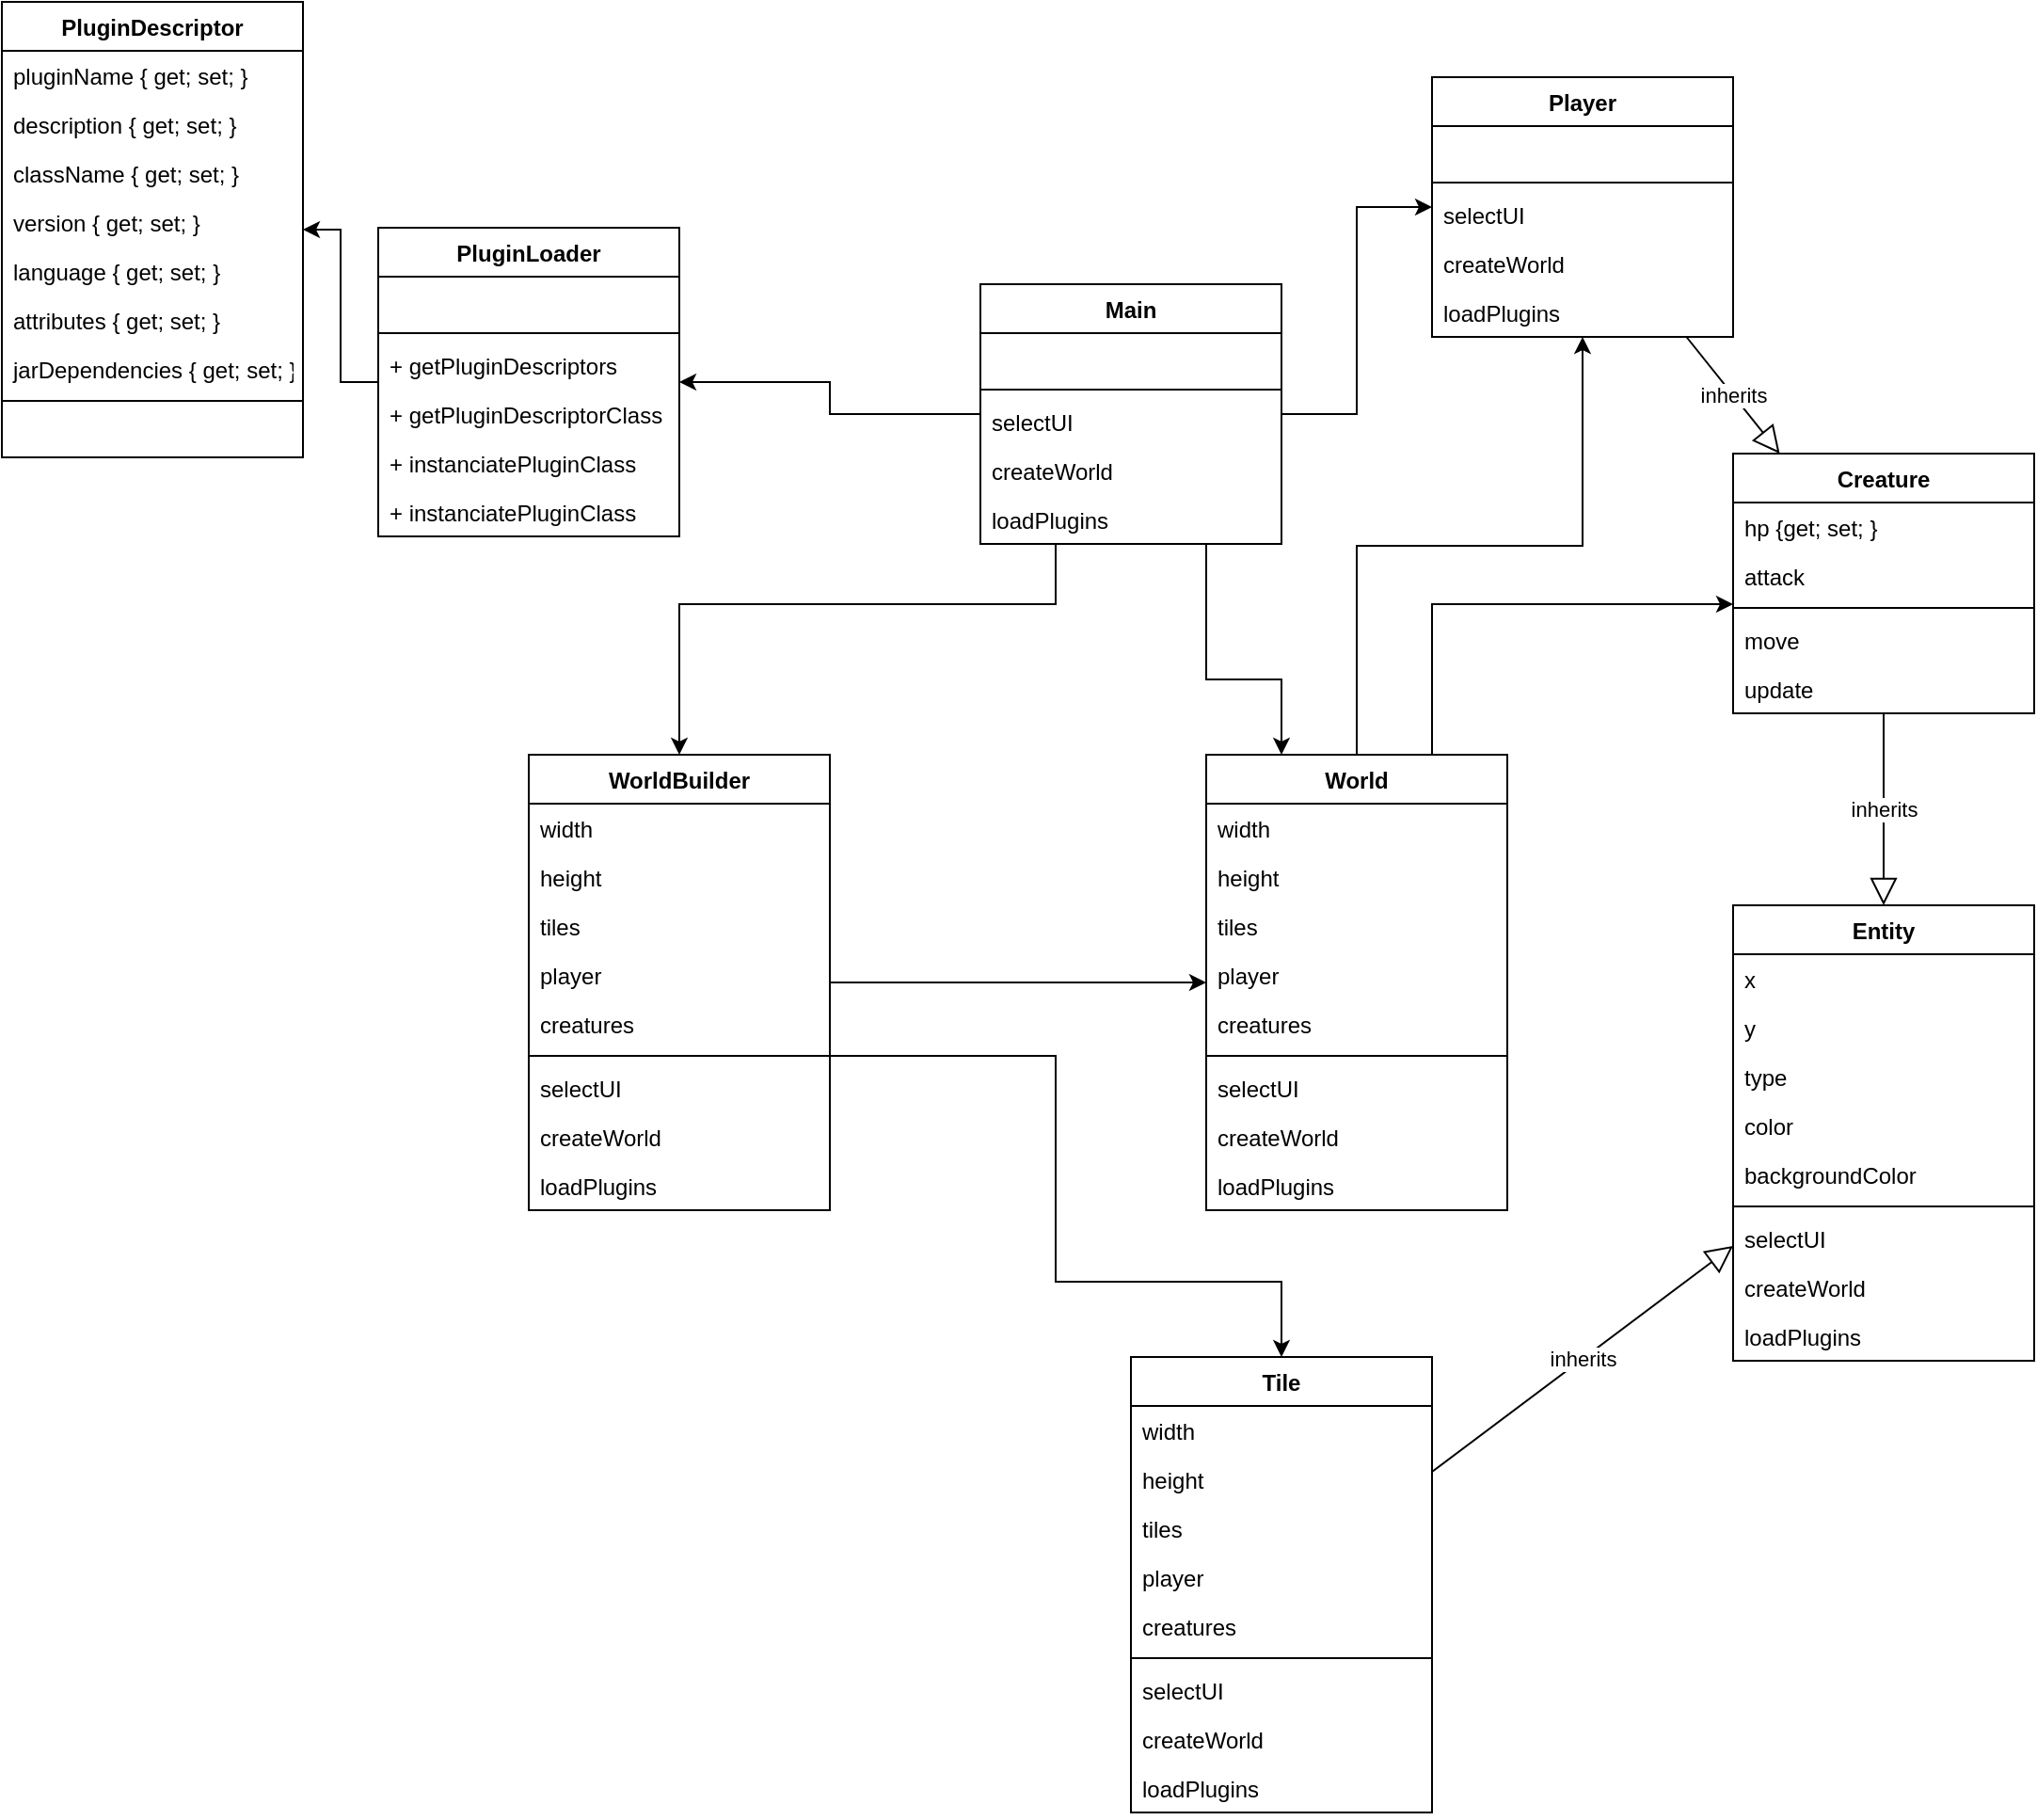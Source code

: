 <mxfile version="16.4.7" type="github">
  <diagram id="lZiLP6C_67f8I4D8mrBg" name="Page-1">
    <mxGraphModel dx="2249" dy="737" grid="1" gridSize="10" guides="1" tooltips="1" connect="1" arrows="1" fold="1" page="1" pageScale="1" pageWidth="827" pageHeight="1169" math="0" shadow="0">
      <root>
        <mxCell id="0" />
        <mxCell id="1" parent="0" />
        <mxCell id="Q3dJM-tpdFy6hXJKalcR-24" style="edgeStyle=orthogonalEdgeStyle;rounded=0;orthogonalLoop=1;jettySize=auto;html=1;" edge="1" parent="1" source="iiDKv3-RJ3m2XZ2lpXmX-1" target="Q3dJM-tpdFy6hXJKalcR-18">
          <mxGeometry relative="1" as="geometry" />
        </mxCell>
        <mxCell id="Q3dJM-tpdFy6hXJKalcR-54" style="edgeStyle=orthogonalEdgeStyle;rounded=0;orthogonalLoop=1;jettySize=auto;html=1;endArrow=classic;endFill=1;endSize=6;" edge="1" parent="1" source="iiDKv3-RJ3m2XZ2lpXmX-1" target="Q3dJM-tpdFy6hXJKalcR-44">
          <mxGeometry relative="1" as="geometry">
            <Array as="points">
              <mxPoint x="520" y="440" />
              <mxPoint x="560" y="440" />
            </Array>
          </mxGeometry>
        </mxCell>
        <mxCell id="Q3dJM-tpdFy6hXJKalcR-69" style="edgeStyle=orthogonalEdgeStyle;rounded=0;orthogonalLoop=1;jettySize=auto;html=1;endArrow=classic;endFill=1;endSize=6;" edge="1" parent="1" source="iiDKv3-RJ3m2XZ2lpXmX-1" target="Q3dJM-tpdFy6hXJKalcR-57">
          <mxGeometry relative="1" as="geometry">
            <Array as="points">
              <mxPoint x="440" y="400" />
              <mxPoint x="240" y="400" />
            </Array>
          </mxGeometry>
        </mxCell>
        <mxCell id="iiDKv3-RJ3m2XZ2lpXmX-1" value="Main" style="swimlane;fontStyle=1;align=center;verticalAlign=top;childLayout=stackLayout;horizontal=1;startSize=26;horizontalStack=0;resizeParent=1;resizeParentMax=0;resizeLast=0;collapsible=1;marginBottom=0;" parent="1" vertex="1">
          <mxGeometry x="400" y="230" width="160" height="138" as="geometry" />
        </mxCell>
        <mxCell id="iiDKv3-RJ3m2XZ2lpXmX-2" value=" " style="text;strokeColor=none;fillColor=none;align=left;verticalAlign=top;spacingLeft=4;spacingRight=4;overflow=hidden;rotatable=0;points=[[0,0.5],[1,0.5]];portConstraint=eastwest;" parent="iiDKv3-RJ3m2XZ2lpXmX-1" vertex="1">
          <mxGeometry y="26" width="160" height="26" as="geometry" />
        </mxCell>
        <mxCell id="iiDKv3-RJ3m2XZ2lpXmX-3" value="" style="line;strokeWidth=1;fillColor=none;align=left;verticalAlign=middle;spacingTop=-1;spacingLeft=3;spacingRight=3;rotatable=0;labelPosition=right;points=[];portConstraint=eastwest;" parent="iiDKv3-RJ3m2XZ2lpXmX-1" vertex="1">
          <mxGeometry y="52" width="160" height="8" as="geometry" />
        </mxCell>
        <mxCell id="iiDKv3-RJ3m2XZ2lpXmX-4" value="selectUI" style="text;strokeColor=none;fillColor=none;align=left;verticalAlign=top;spacingLeft=4;spacingRight=4;overflow=hidden;rotatable=0;points=[[0,0.5],[1,0.5]];portConstraint=eastwest;" parent="iiDKv3-RJ3m2XZ2lpXmX-1" vertex="1">
          <mxGeometry y="60" width="160" height="26" as="geometry" />
        </mxCell>
        <mxCell id="iiDKv3-RJ3m2XZ2lpXmX-5" value="createWorld" style="text;strokeColor=none;fillColor=none;align=left;verticalAlign=top;spacingLeft=4;spacingRight=4;overflow=hidden;rotatable=0;points=[[0,0.5],[1,0.5]];portConstraint=eastwest;" parent="iiDKv3-RJ3m2XZ2lpXmX-1" vertex="1">
          <mxGeometry y="86" width="160" height="26" as="geometry" />
        </mxCell>
        <mxCell id="iiDKv3-RJ3m2XZ2lpXmX-6" value="loadPlugins" style="text;strokeColor=none;fillColor=none;align=left;verticalAlign=top;spacingLeft=4;spacingRight=4;overflow=hidden;rotatable=0;points=[[0,0.5],[1,0.5]];portConstraint=eastwest;" parent="iiDKv3-RJ3m2XZ2lpXmX-1" vertex="1">
          <mxGeometry y="112" width="160" height="26" as="geometry" />
        </mxCell>
        <mxCell id="Q3dJM-tpdFy6hXJKalcR-17" style="edgeStyle=orthogonalEdgeStyle;rounded=0;orthogonalLoop=1;jettySize=auto;html=1;" edge="1" parent="1" source="iiDKv3-RJ3m2XZ2lpXmX-7" target="Q3dJM-tpdFy6hXJKalcR-4">
          <mxGeometry relative="1" as="geometry" />
        </mxCell>
        <mxCell id="iiDKv3-RJ3m2XZ2lpXmX-7" value="PluginLoader" style="swimlane;fontStyle=1;align=center;verticalAlign=top;childLayout=stackLayout;horizontal=1;startSize=26;horizontalStack=0;resizeParent=1;resizeParentMax=0;resizeLast=0;collapsible=1;marginBottom=0;" parent="1" vertex="1">
          <mxGeometry x="80" y="200" width="160" height="164" as="geometry" />
        </mxCell>
        <mxCell id="iiDKv3-RJ3m2XZ2lpXmX-8" value=" " style="text;strokeColor=none;fillColor=none;align=left;verticalAlign=top;spacingLeft=4;spacingRight=4;overflow=hidden;rotatable=0;points=[[0,0.5],[1,0.5]];portConstraint=eastwest;" parent="iiDKv3-RJ3m2XZ2lpXmX-7" vertex="1">
          <mxGeometry y="26" width="160" height="26" as="geometry" />
        </mxCell>
        <mxCell id="iiDKv3-RJ3m2XZ2lpXmX-9" value="" style="line;strokeWidth=1;fillColor=none;align=left;verticalAlign=middle;spacingTop=-1;spacingLeft=3;spacingRight=3;rotatable=0;labelPosition=right;points=[];portConstraint=eastwest;" parent="iiDKv3-RJ3m2XZ2lpXmX-7" vertex="1">
          <mxGeometry y="52" width="160" height="8" as="geometry" />
        </mxCell>
        <mxCell id="iiDKv3-RJ3m2XZ2lpXmX-10" value="+ getPluginDescriptors" style="text;strokeColor=none;fillColor=none;align=left;verticalAlign=top;spacingLeft=4;spacingRight=4;overflow=hidden;rotatable=0;points=[[0,0.5],[1,0.5]];portConstraint=eastwest;" parent="iiDKv3-RJ3m2XZ2lpXmX-7" vertex="1">
          <mxGeometry y="60" width="160" height="26" as="geometry" />
        </mxCell>
        <mxCell id="Q3dJM-tpdFy6hXJKalcR-1" value="+ getPluginDescriptorClass" style="text;strokeColor=none;fillColor=none;align=left;verticalAlign=top;spacingLeft=4;spacingRight=4;overflow=hidden;rotatable=0;points=[[0,0.5],[1,0.5]];portConstraint=eastwest;" vertex="1" parent="iiDKv3-RJ3m2XZ2lpXmX-7">
          <mxGeometry y="86" width="160" height="26" as="geometry" />
        </mxCell>
        <mxCell id="Q3dJM-tpdFy6hXJKalcR-2" value="+ instanciatePluginClass" style="text;strokeColor=none;fillColor=none;align=left;verticalAlign=top;spacingLeft=4;spacingRight=4;overflow=hidden;rotatable=0;points=[[0,0.5],[1,0.5]];portConstraint=eastwest;" vertex="1" parent="iiDKv3-RJ3m2XZ2lpXmX-7">
          <mxGeometry y="112" width="160" height="26" as="geometry" />
        </mxCell>
        <mxCell id="Q3dJM-tpdFy6hXJKalcR-3" value="+ instanciatePluginClass" style="text;strokeColor=none;fillColor=none;align=left;verticalAlign=top;spacingLeft=4;spacingRight=4;overflow=hidden;rotatable=0;points=[[0,0.5],[1,0.5]];portConstraint=eastwest;" vertex="1" parent="iiDKv3-RJ3m2XZ2lpXmX-7">
          <mxGeometry y="138" width="160" height="26" as="geometry" />
        </mxCell>
        <mxCell id="iiDKv3-RJ3m2XZ2lpXmX-11" style="edgeStyle=orthogonalEdgeStyle;rounded=0;orthogonalLoop=1;jettySize=auto;html=1;" parent="1" source="iiDKv3-RJ3m2XZ2lpXmX-1" target="iiDKv3-RJ3m2XZ2lpXmX-7" edge="1">
          <mxGeometry relative="1" as="geometry" />
        </mxCell>
        <mxCell id="Q3dJM-tpdFy6hXJKalcR-4" value="PluginDescriptor" style="swimlane;fontStyle=1;align=center;verticalAlign=top;childLayout=stackLayout;horizontal=1;startSize=26;horizontalStack=0;resizeParent=1;resizeParentMax=0;resizeLast=0;collapsible=1;marginBottom=0;" vertex="1" parent="1">
          <mxGeometry x="-120" y="80" width="160" height="242" as="geometry" />
        </mxCell>
        <mxCell id="Q3dJM-tpdFy6hXJKalcR-5" value="pluginName { get; set; }" style="text;strokeColor=none;fillColor=none;align=left;verticalAlign=top;spacingLeft=4;spacingRight=4;overflow=hidden;rotatable=0;points=[[0,0.5],[1,0.5]];portConstraint=eastwest;" vertex="1" parent="Q3dJM-tpdFy6hXJKalcR-4">
          <mxGeometry y="26" width="160" height="26" as="geometry" />
        </mxCell>
        <mxCell id="Q3dJM-tpdFy6hXJKalcR-11" value="description { get; set; }" style="text;strokeColor=none;fillColor=none;align=left;verticalAlign=top;spacingLeft=4;spacingRight=4;overflow=hidden;rotatable=0;points=[[0,0.5],[1,0.5]];portConstraint=eastwest;" vertex="1" parent="Q3dJM-tpdFy6hXJKalcR-4">
          <mxGeometry y="52" width="160" height="26" as="geometry" />
        </mxCell>
        <mxCell id="Q3dJM-tpdFy6hXJKalcR-12" value="className { get; set; }" style="text;strokeColor=none;fillColor=none;align=left;verticalAlign=top;spacingLeft=4;spacingRight=4;overflow=hidden;rotatable=0;points=[[0,0.5],[1,0.5]];portConstraint=eastwest;" vertex="1" parent="Q3dJM-tpdFy6hXJKalcR-4">
          <mxGeometry y="78" width="160" height="26" as="geometry" />
        </mxCell>
        <mxCell id="Q3dJM-tpdFy6hXJKalcR-13" value="version { get; set; }" style="text;strokeColor=none;fillColor=none;align=left;verticalAlign=top;spacingLeft=4;spacingRight=4;overflow=hidden;rotatable=0;points=[[0,0.5],[1,0.5]];portConstraint=eastwest;" vertex="1" parent="Q3dJM-tpdFy6hXJKalcR-4">
          <mxGeometry y="104" width="160" height="26" as="geometry" />
        </mxCell>
        <mxCell id="Q3dJM-tpdFy6hXJKalcR-14" value="language { get; set; }" style="text;strokeColor=none;fillColor=none;align=left;verticalAlign=top;spacingLeft=4;spacingRight=4;overflow=hidden;rotatable=0;points=[[0,0.5],[1,0.5]];portConstraint=eastwest;" vertex="1" parent="Q3dJM-tpdFy6hXJKalcR-4">
          <mxGeometry y="130" width="160" height="26" as="geometry" />
        </mxCell>
        <mxCell id="Q3dJM-tpdFy6hXJKalcR-15" value="attributes { get; set; }" style="text;strokeColor=none;fillColor=none;align=left;verticalAlign=top;spacingLeft=4;spacingRight=4;overflow=hidden;rotatable=0;points=[[0,0.5],[1,0.5]];portConstraint=eastwest;" vertex="1" parent="Q3dJM-tpdFy6hXJKalcR-4">
          <mxGeometry y="156" width="160" height="26" as="geometry" />
        </mxCell>
        <mxCell id="Q3dJM-tpdFy6hXJKalcR-16" value="jarDependencies { get; set; }" style="text;strokeColor=none;fillColor=none;align=left;verticalAlign=top;spacingLeft=4;spacingRight=4;overflow=hidden;rotatable=0;points=[[0,0.5],[1,0.5]];portConstraint=eastwest;" vertex="1" parent="Q3dJM-tpdFy6hXJKalcR-4">
          <mxGeometry y="182" width="160" height="26" as="geometry" />
        </mxCell>
        <mxCell id="Q3dJM-tpdFy6hXJKalcR-6" value="" style="line;strokeWidth=1;fillColor=none;align=left;verticalAlign=middle;spacingTop=-1;spacingLeft=3;spacingRight=3;rotatable=0;labelPosition=right;points=[];portConstraint=eastwest;" vertex="1" parent="Q3dJM-tpdFy6hXJKalcR-4">
          <mxGeometry y="208" width="160" height="8" as="geometry" />
        </mxCell>
        <mxCell id="Q3dJM-tpdFy6hXJKalcR-10" value=" " style="text;strokeColor=none;fillColor=none;align=left;verticalAlign=top;spacingLeft=4;spacingRight=4;overflow=hidden;rotatable=0;points=[[0,0.5],[1,0.5]];portConstraint=eastwest;" vertex="1" parent="Q3dJM-tpdFy6hXJKalcR-4">
          <mxGeometry y="216" width="160" height="26" as="geometry" />
        </mxCell>
        <mxCell id="Q3dJM-tpdFy6hXJKalcR-38" value="inherits" style="edgeStyle=none;rounded=0;orthogonalLoop=1;jettySize=auto;html=1;endSize=12;endArrow=block;endFill=0;" edge="1" parent="1" source="Q3dJM-tpdFy6hXJKalcR-18" target="Q3dJM-tpdFy6hXJKalcR-25">
          <mxGeometry relative="1" as="geometry" />
        </mxCell>
        <mxCell id="Q3dJM-tpdFy6hXJKalcR-18" value="Player" style="swimlane;fontStyle=1;align=center;verticalAlign=top;childLayout=stackLayout;horizontal=1;startSize=26;horizontalStack=0;resizeParent=1;resizeParentMax=0;resizeLast=0;collapsible=1;marginBottom=0;" vertex="1" parent="1">
          <mxGeometry x="640" y="120" width="160" height="138" as="geometry" />
        </mxCell>
        <mxCell id="Q3dJM-tpdFy6hXJKalcR-19" value=" " style="text;strokeColor=none;fillColor=none;align=left;verticalAlign=top;spacingLeft=4;spacingRight=4;overflow=hidden;rotatable=0;points=[[0,0.5],[1,0.5]];portConstraint=eastwest;" vertex="1" parent="Q3dJM-tpdFy6hXJKalcR-18">
          <mxGeometry y="26" width="160" height="26" as="geometry" />
        </mxCell>
        <mxCell id="Q3dJM-tpdFy6hXJKalcR-20" value="" style="line;strokeWidth=1;fillColor=none;align=left;verticalAlign=middle;spacingTop=-1;spacingLeft=3;spacingRight=3;rotatable=0;labelPosition=right;points=[];portConstraint=eastwest;" vertex="1" parent="Q3dJM-tpdFy6hXJKalcR-18">
          <mxGeometry y="52" width="160" height="8" as="geometry" />
        </mxCell>
        <mxCell id="Q3dJM-tpdFy6hXJKalcR-21" value="selectUI" style="text;strokeColor=none;fillColor=none;align=left;verticalAlign=top;spacingLeft=4;spacingRight=4;overflow=hidden;rotatable=0;points=[[0,0.5],[1,0.5]];portConstraint=eastwest;" vertex="1" parent="Q3dJM-tpdFy6hXJKalcR-18">
          <mxGeometry y="60" width="160" height="26" as="geometry" />
        </mxCell>
        <mxCell id="Q3dJM-tpdFy6hXJKalcR-22" value="createWorld" style="text;strokeColor=none;fillColor=none;align=left;verticalAlign=top;spacingLeft=4;spacingRight=4;overflow=hidden;rotatable=0;points=[[0,0.5],[1,0.5]];portConstraint=eastwest;" vertex="1" parent="Q3dJM-tpdFy6hXJKalcR-18">
          <mxGeometry y="86" width="160" height="26" as="geometry" />
        </mxCell>
        <mxCell id="Q3dJM-tpdFy6hXJKalcR-23" value="loadPlugins" style="text;strokeColor=none;fillColor=none;align=left;verticalAlign=top;spacingLeft=4;spacingRight=4;overflow=hidden;rotatable=0;points=[[0,0.5],[1,0.5]];portConstraint=eastwest;" vertex="1" parent="Q3dJM-tpdFy6hXJKalcR-18">
          <mxGeometry y="112" width="160" height="26" as="geometry" />
        </mxCell>
        <mxCell id="Q3dJM-tpdFy6hXJKalcR-37" value="inherits" style="rounded=0;orthogonalLoop=1;jettySize=auto;html=1;endSize=12;endArrow=block;endFill=0;" edge="1" parent="1" source="Q3dJM-tpdFy6hXJKalcR-25" target="Q3dJM-tpdFy6hXJKalcR-31">
          <mxGeometry relative="1" as="geometry" />
        </mxCell>
        <mxCell id="Q3dJM-tpdFy6hXJKalcR-25" value="Creature" style="swimlane;fontStyle=1;align=center;verticalAlign=top;childLayout=stackLayout;horizontal=1;startSize=26;horizontalStack=0;resizeParent=1;resizeParentMax=0;resizeLast=0;collapsible=1;marginBottom=0;" vertex="1" parent="1">
          <mxGeometry x="800" y="320" width="160" height="138" as="geometry" />
        </mxCell>
        <mxCell id="Q3dJM-tpdFy6hXJKalcR-26" value="hp {get; set; }" style="text;strokeColor=none;fillColor=none;align=left;verticalAlign=top;spacingLeft=4;spacingRight=4;overflow=hidden;rotatable=0;points=[[0,0.5],[1,0.5]];portConstraint=eastwest;" vertex="1" parent="Q3dJM-tpdFy6hXJKalcR-25">
          <mxGeometry y="26" width="160" height="26" as="geometry" />
        </mxCell>
        <mxCell id="Q3dJM-tpdFy6hXJKalcR-39" value="attack" style="text;strokeColor=none;fillColor=none;align=left;verticalAlign=top;spacingLeft=4;spacingRight=4;overflow=hidden;rotatable=0;points=[[0,0.5],[1,0.5]];portConstraint=eastwest;" vertex="1" parent="Q3dJM-tpdFy6hXJKalcR-25">
          <mxGeometry y="52" width="160" height="26" as="geometry" />
        </mxCell>
        <mxCell id="Q3dJM-tpdFy6hXJKalcR-27" value="" style="line;strokeWidth=1;fillColor=none;align=left;verticalAlign=middle;spacingTop=-1;spacingLeft=3;spacingRight=3;rotatable=0;labelPosition=right;points=[];portConstraint=eastwest;" vertex="1" parent="Q3dJM-tpdFy6hXJKalcR-25">
          <mxGeometry y="78" width="160" height="8" as="geometry" />
        </mxCell>
        <mxCell id="Q3dJM-tpdFy6hXJKalcR-28" value="move" style="text;strokeColor=none;fillColor=none;align=left;verticalAlign=top;spacingLeft=4;spacingRight=4;overflow=hidden;rotatable=0;points=[[0,0.5],[1,0.5]];portConstraint=eastwest;" vertex="1" parent="Q3dJM-tpdFy6hXJKalcR-25">
          <mxGeometry y="86" width="160" height="26" as="geometry" />
        </mxCell>
        <mxCell id="Q3dJM-tpdFy6hXJKalcR-30" value="update" style="text;strokeColor=none;fillColor=none;align=left;verticalAlign=top;spacingLeft=4;spacingRight=4;overflow=hidden;rotatable=0;points=[[0,0.5],[1,0.5]];portConstraint=eastwest;" vertex="1" parent="Q3dJM-tpdFy6hXJKalcR-25">
          <mxGeometry y="112" width="160" height="26" as="geometry" />
        </mxCell>
        <mxCell id="Q3dJM-tpdFy6hXJKalcR-31" value="Entity" style="swimlane;fontStyle=1;align=center;verticalAlign=top;childLayout=stackLayout;horizontal=1;startSize=26;horizontalStack=0;resizeParent=1;resizeParentMax=0;resizeLast=0;collapsible=1;marginBottom=0;" vertex="1" parent="1">
          <mxGeometry x="800" y="560" width="160" height="242" as="geometry" />
        </mxCell>
        <mxCell id="Q3dJM-tpdFy6hXJKalcR-32" value="x" style="text;strokeColor=none;fillColor=none;align=left;verticalAlign=top;spacingLeft=4;spacingRight=4;overflow=hidden;rotatable=0;points=[[0,0.5],[1,0.5]];portConstraint=eastwest;" vertex="1" parent="Q3dJM-tpdFy6hXJKalcR-31">
          <mxGeometry y="26" width="160" height="26" as="geometry" />
        </mxCell>
        <mxCell id="Q3dJM-tpdFy6hXJKalcR-40" value="y" style="text;strokeColor=none;fillColor=none;align=left;verticalAlign=top;spacingLeft=4;spacingRight=4;overflow=hidden;rotatable=0;points=[[0,0.5],[1,0.5]];portConstraint=eastwest;" vertex="1" parent="Q3dJM-tpdFy6hXJKalcR-31">
          <mxGeometry y="52" width="160" height="26" as="geometry" />
        </mxCell>
        <mxCell id="Q3dJM-tpdFy6hXJKalcR-41" value="type" style="text;strokeColor=none;fillColor=none;align=left;verticalAlign=top;spacingLeft=4;spacingRight=4;overflow=hidden;rotatable=0;points=[[0,0.5],[1,0.5]];portConstraint=eastwest;" vertex="1" parent="Q3dJM-tpdFy6hXJKalcR-31">
          <mxGeometry y="78" width="160" height="26" as="geometry" />
        </mxCell>
        <mxCell id="Q3dJM-tpdFy6hXJKalcR-42" value="color" style="text;strokeColor=none;fillColor=none;align=left;verticalAlign=top;spacingLeft=4;spacingRight=4;overflow=hidden;rotatable=0;points=[[0,0.5],[1,0.5]];portConstraint=eastwest;" vertex="1" parent="Q3dJM-tpdFy6hXJKalcR-31">
          <mxGeometry y="104" width="160" height="26" as="geometry" />
        </mxCell>
        <mxCell id="Q3dJM-tpdFy6hXJKalcR-43" value="backgroundColor" style="text;strokeColor=none;fillColor=none;align=left;verticalAlign=top;spacingLeft=4;spacingRight=4;overflow=hidden;rotatable=0;points=[[0,0.5],[1,0.5]];portConstraint=eastwest;" vertex="1" parent="Q3dJM-tpdFy6hXJKalcR-31">
          <mxGeometry y="130" width="160" height="26" as="geometry" />
        </mxCell>
        <mxCell id="Q3dJM-tpdFy6hXJKalcR-33" value="" style="line;strokeWidth=1;fillColor=none;align=left;verticalAlign=middle;spacingTop=-1;spacingLeft=3;spacingRight=3;rotatable=0;labelPosition=right;points=[];portConstraint=eastwest;" vertex="1" parent="Q3dJM-tpdFy6hXJKalcR-31">
          <mxGeometry y="156" width="160" height="8" as="geometry" />
        </mxCell>
        <mxCell id="Q3dJM-tpdFy6hXJKalcR-34" value="selectUI" style="text;strokeColor=none;fillColor=none;align=left;verticalAlign=top;spacingLeft=4;spacingRight=4;overflow=hidden;rotatable=0;points=[[0,0.5],[1,0.5]];portConstraint=eastwest;" vertex="1" parent="Q3dJM-tpdFy6hXJKalcR-31">
          <mxGeometry y="164" width="160" height="26" as="geometry" />
        </mxCell>
        <mxCell id="Q3dJM-tpdFy6hXJKalcR-35" value="createWorld" style="text;strokeColor=none;fillColor=none;align=left;verticalAlign=top;spacingLeft=4;spacingRight=4;overflow=hidden;rotatable=0;points=[[0,0.5],[1,0.5]];portConstraint=eastwest;" vertex="1" parent="Q3dJM-tpdFy6hXJKalcR-31">
          <mxGeometry y="190" width="160" height="26" as="geometry" />
        </mxCell>
        <mxCell id="Q3dJM-tpdFy6hXJKalcR-36" value="loadPlugins" style="text;strokeColor=none;fillColor=none;align=left;verticalAlign=top;spacingLeft=4;spacingRight=4;overflow=hidden;rotatable=0;points=[[0,0.5],[1,0.5]];portConstraint=eastwest;" vertex="1" parent="Q3dJM-tpdFy6hXJKalcR-31">
          <mxGeometry y="216" width="160" height="26" as="geometry" />
        </mxCell>
        <mxCell id="Q3dJM-tpdFy6hXJKalcR-55" style="edgeStyle=orthogonalEdgeStyle;rounded=0;orthogonalLoop=1;jettySize=auto;html=1;endArrow=classic;endFill=1;endSize=6;" edge="1" parent="1" source="Q3dJM-tpdFy6hXJKalcR-44" target="Q3dJM-tpdFy6hXJKalcR-18">
          <mxGeometry relative="1" as="geometry" />
        </mxCell>
        <mxCell id="Q3dJM-tpdFy6hXJKalcR-56" style="edgeStyle=orthogonalEdgeStyle;rounded=0;orthogonalLoop=1;jettySize=auto;html=1;endArrow=classic;endFill=1;endSize=6;" edge="1" parent="1" source="Q3dJM-tpdFy6hXJKalcR-44" target="Q3dJM-tpdFy6hXJKalcR-25">
          <mxGeometry relative="1" as="geometry">
            <Array as="points">
              <mxPoint x="640" y="400" />
            </Array>
          </mxGeometry>
        </mxCell>
        <mxCell id="Q3dJM-tpdFy6hXJKalcR-44" value="World" style="swimlane;fontStyle=1;align=center;verticalAlign=top;childLayout=stackLayout;horizontal=1;startSize=26;horizontalStack=0;resizeParent=1;resizeParentMax=0;resizeLast=0;collapsible=1;marginBottom=0;" vertex="1" parent="1">
          <mxGeometry x="520" y="480" width="160" height="242" as="geometry" />
        </mxCell>
        <mxCell id="Q3dJM-tpdFy6hXJKalcR-45" value="width" style="text;strokeColor=none;fillColor=none;align=left;verticalAlign=top;spacingLeft=4;spacingRight=4;overflow=hidden;rotatable=0;points=[[0,0.5],[1,0.5]];portConstraint=eastwest;" vertex="1" parent="Q3dJM-tpdFy6hXJKalcR-44">
          <mxGeometry y="26" width="160" height="26" as="geometry" />
        </mxCell>
        <mxCell id="Q3dJM-tpdFy6hXJKalcR-50" value="height" style="text;strokeColor=none;fillColor=none;align=left;verticalAlign=top;spacingLeft=4;spacingRight=4;overflow=hidden;rotatable=0;points=[[0,0.5],[1,0.5]];portConstraint=eastwest;" vertex="1" parent="Q3dJM-tpdFy6hXJKalcR-44">
          <mxGeometry y="52" width="160" height="26" as="geometry" />
        </mxCell>
        <mxCell id="Q3dJM-tpdFy6hXJKalcR-51" value="tiles" style="text;strokeColor=none;fillColor=none;align=left;verticalAlign=top;spacingLeft=4;spacingRight=4;overflow=hidden;rotatable=0;points=[[0,0.5],[1,0.5]];portConstraint=eastwest;" vertex="1" parent="Q3dJM-tpdFy6hXJKalcR-44">
          <mxGeometry y="78" width="160" height="26" as="geometry" />
        </mxCell>
        <mxCell id="Q3dJM-tpdFy6hXJKalcR-52" value="player" style="text;strokeColor=none;fillColor=none;align=left;verticalAlign=top;spacingLeft=4;spacingRight=4;overflow=hidden;rotatable=0;points=[[0,0.5],[1,0.5]];portConstraint=eastwest;" vertex="1" parent="Q3dJM-tpdFy6hXJKalcR-44">
          <mxGeometry y="104" width="160" height="26" as="geometry" />
        </mxCell>
        <mxCell id="Q3dJM-tpdFy6hXJKalcR-53" value="creatures" style="text;strokeColor=none;fillColor=none;align=left;verticalAlign=top;spacingLeft=4;spacingRight=4;overflow=hidden;rotatable=0;points=[[0,0.5],[1,0.5]];portConstraint=eastwest;" vertex="1" parent="Q3dJM-tpdFy6hXJKalcR-44">
          <mxGeometry y="130" width="160" height="26" as="geometry" />
        </mxCell>
        <mxCell id="Q3dJM-tpdFy6hXJKalcR-46" value="" style="line;strokeWidth=1;fillColor=none;align=left;verticalAlign=middle;spacingTop=-1;spacingLeft=3;spacingRight=3;rotatable=0;labelPosition=right;points=[];portConstraint=eastwest;" vertex="1" parent="Q3dJM-tpdFy6hXJKalcR-44">
          <mxGeometry y="156" width="160" height="8" as="geometry" />
        </mxCell>
        <mxCell id="Q3dJM-tpdFy6hXJKalcR-47" value="selectUI" style="text;strokeColor=none;fillColor=none;align=left;verticalAlign=top;spacingLeft=4;spacingRight=4;overflow=hidden;rotatable=0;points=[[0,0.5],[1,0.5]];portConstraint=eastwest;" vertex="1" parent="Q3dJM-tpdFy6hXJKalcR-44">
          <mxGeometry y="164" width="160" height="26" as="geometry" />
        </mxCell>
        <mxCell id="Q3dJM-tpdFy6hXJKalcR-48" value="createWorld" style="text;strokeColor=none;fillColor=none;align=left;verticalAlign=top;spacingLeft=4;spacingRight=4;overflow=hidden;rotatable=0;points=[[0,0.5],[1,0.5]];portConstraint=eastwest;" vertex="1" parent="Q3dJM-tpdFy6hXJKalcR-44">
          <mxGeometry y="190" width="160" height="26" as="geometry" />
        </mxCell>
        <mxCell id="Q3dJM-tpdFy6hXJKalcR-49" value="loadPlugins" style="text;strokeColor=none;fillColor=none;align=left;verticalAlign=top;spacingLeft=4;spacingRight=4;overflow=hidden;rotatable=0;points=[[0,0.5],[1,0.5]];portConstraint=eastwest;" vertex="1" parent="Q3dJM-tpdFy6hXJKalcR-44">
          <mxGeometry y="216" width="160" height="26" as="geometry" />
        </mxCell>
        <mxCell id="Q3dJM-tpdFy6hXJKalcR-81" style="edgeStyle=orthogonalEdgeStyle;rounded=0;orthogonalLoop=1;jettySize=auto;html=1;endArrow=classic;endFill=1;endSize=6;" edge="1" parent="1" source="Q3dJM-tpdFy6hXJKalcR-57" target="Q3dJM-tpdFy6hXJKalcR-70">
          <mxGeometry relative="1" as="geometry">
            <Array as="points">
              <mxPoint x="440" y="640" />
              <mxPoint x="440" y="760" />
              <mxPoint x="560" y="760" />
            </Array>
          </mxGeometry>
        </mxCell>
        <mxCell id="Q3dJM-tpdFy6hXJKalcR-57" value="WorldBuilder" style="swimlane;fontStyle=1;align=center;verticalAlign=top;childLayout=stackLayout;horizontal=1;startSize=26;horizontalStack=0;resizeParent=1;resizeParentMax=0;resizeLast=0;collapsible=1;marginBottom=0;" vertex="1" parent="1">
          <mxGeometry x="160" y="480" width="160" height="242" as="geometry" />
        </mxCell>
        <mxCell id="Q3dJM-tpdFy6hXJKalcR-58" value="width" style="text;strokeColor=none;fillColor=none;align=left;verticalAlign=top;spacingLeft=4;spacingRight=4;overflow=hidden;rotatable=0;points=[[0,0.5],[1,0.5]];portConstraint=eastwest;" vertex="1" parent="Q3dJM-tpdFy6hXJKalcR-57">
          <mxGeometry y="26" width="160" height="26" as="geometry" />
        </mxCell>
        <mxCell id="Q3dJM-tpdFy6hXJKalcR-59" value="height" style="text;strokeColor=none;fillColor=none;align=left;verticalAlign=top;spacingLeft=4;spacingRight=4;overflow=hidden;rotatable=0;points=[[0,0.5],[1,0.5]];portConstraint=eastwest;" vertex="1" parent="Q3dJM-tpdFy6hXJKalcR-57">
          <mxGeometry y="52" width="160" height="26" as="geometry" />
        </mxCell>
        <mxCell id="Q3dJM-tpdFy6hXJKalcR-60" value="tiles" style="text;strokeColor=none;fillColor=none;align=left;verticalAlign=top;spacingLeft=4;spacingRight=4;overflow=hidden;rotatable=0;points=[[0,0.5],[1,0.5]];portConstraint=eastwest;" vertex="1" parent="Q3dJM-tpdFy6hXJKalcR-57">
          <mxGeometry y="78" width="160" height="26" as="geometry" />
        </mxCell>
        <mxCell id="Q3dJM-tpdFy6hXJKalcR-61" value="player" style="text;strokeColor=none;fillColor=none;align=left;verticalAlign=top;spacingLeft=4;spacingRight=4;overflow=hidden;rotatable=0;points=[[0,0.5],[1,0.5]];portConstraint=eastwest;" vertex="1" parent="Q3dJM-tpdFy6hXJKalcR-57">
          <mxGeometry y="104" width="160" height="26" as="geometry" />
        </mxCell>
        <mxCell id="Q3dJM-tpdFy6hXJKalcR-62" value="creatures" style="text;strokeColor=none;fillColor=none;align=left;verticalAlign=top;spacingLeft=4;spacingRight=4;overflow=hidden;rotatable=0;points=[[0,0.5],[1,0.5]];portConstraint=eastwest;" vertex="1" parent="Q3dJM-tpdFy6hXJKalcR-57">
          <mxGeometry y="130" width="160" height="26" as="geometry" />
        </mxCell>
        <mxCell id="Q3dJM-tpdFy6hXJKalcR-63" value="" style="line;strokeWidth=1;fillColor=none;align=left;verticalAlign=middle;spacingTop=-1;spacingLeft=3;spacingRight=3;rotatable=0;labelPosition=right;points=[];portConstraint=eastwest;" vertex="1" parent="Q3dJM-tpdFy6hXJKalcR-57">
          <mxGeometry y="156" width="160" height="8" as="geometry" />
        </mxCell>
        <mxCell id="Q3dJM-tpdFy6hXJKalcR-64" value="selectUI" style="text;strokeColor=none;fillColor=none;align=left;verticalAlign=top;spacingLeft=4;spacingRight=4;overflow=hidden;rotatable=0;points=[[0,0.5],[1,0.5]];portConstraint=eastwest;" vertex="1" parent="Q3dJM-tpdFy6hXJKalcR-57">
          <mxGeometry y="164" width="160" height="26" as="geometry" />
        </mxCell>
        <mxCell id="Q3dJM-tpdFy6hXJKalcR-65" value="createWorld" style="text;strokeColor=none;fillColor=none;align=left;verticalAlign=top;spacingLeft=4;spacingRight=4;overflow=hidden;rotatable=0;points=[[0,0.5],[1,0.5]];portConstraint=eastwest;" vertex="1" parent="Q3dJM-tpdFy6hXJKalcR-57">
          <mxGeometry y="190" width="160" height="26" as="geometry" />
        </mxCell>
        <mxCell id="Q3dJM-tpdFy6hXJKalcR-66" value="loadPlugins" style="text;strokeColor=none;fillColor=none;align=left;verticalAlign=top;spacingLeft=4;spacingRight=4;overflow=hidden;rotatable=0;points=[[0,0.5],[1,0.5]];portConstraint=eastwest;" vertex="1" parent="Q3dJM-tpdFy6hXJKalcR-57">
          <mxGeometry y="216" width="160" height="26" as="geometry" />
        </mxCell>
        <mxCell id="Q3dJM-tpdFy6hXJKalcR-67" style="edgeStyle=orthogonalEdgeStyle;rounded=0;orthogonalLoop=1;jettySize=auto;html=1;endArrow=classic;endFill=1;endSize=6;" edge="1" parent="1" source="Q3dJM-tpdFy6hXJKalcR-57" target="Q3dJM-tpdFy6hXJKalcR-44">
          <mxGeometry relative="1" as="geometry" />
        </mxCell>
        <mxCell id="Q3dJM-tpdFy6hXJKalcR-70" value="Tile" style="swimlane;fontStyle=1;align=center;verticalAlign=top;childLayout=stackLayout;horizontal=1;startSize=26;horizontalStack=0;resizeParent=1;resizeParentMax=0;resizeLast=0;collapsible=1;marginBottom=0;" vertex="1" parent="1">
          <mxGeometry x="480" y="800" width="160" height="242" as="geometry" />
        </mxCell>
        <mxCell id="Q3dJM-tpdFy6hXJKalcR-71" value="width" style="text;strokeColor=none;fillColor=none;align=left;verticalAlign=top;spacingLeft=4;spacingRight=4;overflow=hidden;rotatable=0;points=[[0,0.5],[1,0.5]];portConstraint=eastwest;" vertex="1" parent="Q3dJM-tpdFy6hXJKalcR-70">
          <mxGeometry y="26" width="160" height="26" as="geometry" />
        </mxCell>
        <mxCell id="Q3dJM-tpdFy6hXJKalcR-72" value="height" style="text;strokeColor=none;fillColor=none;align=left;verticalAlign=top;spacingLeft=4;spacingRight=4;overflow=hidden;rotatable=0;points=[[0,0.5],[1,0.5]];portConstraint=eastwest;" vertex="1" parent="Q3dJM-tpdFy6hXJKalcR-70">
          <mxGeometry y="52" width="160" height="26" as="geometry" />
        </mxCell>
        <mxCell id="Q3dJM-tpdFy6hXJKalcR-73" value="tiles" style="text;strokeColor=none;fillColor=none;align=left;verticalAlign=top;spacingLeft=4;spacingRight=4;overflow=hidden;rotatable=0;points=[[0,0.5],[1,0.5]];portConstraint=eastwest;" vertex="1" parent="Q3dJM-tpdFy6hXJKalcR-70">
          <mxGeometry y="78" width="160" height="26" as="geometry" />
        </mxCell>
        <mxCell id="Q3dJM-tpdFy6hXJKalcR-74" value="player" style="text;strokeColor=none;fillColor=none;align=left;verticalAlign=top;spacingLeft=4;spacingRight=4;overflow=hidden;rotatable=0;points=[[0,0.5],[1,0.5]];portConstraint=eastwest;" vertex="1" parent="Q3dJM-tpdFy6hXJKalcR-70">
          <mxGeometry y="104" width="160" height="26" as="geometry" />
        </mxCell>
        <mxCell id="Q3dJM-tpdFy6hXJKalcR-75" value="creatures" style="text;strokeColor=none;fillColor=none;align=left;verticalAlign=top;spacingLeft=4;spacingRight=4;overflow=hidden;rotatable=0;points=[[0,0.5],[1,0.5]];portConstraint=eastwest;" vertex="1" parent="Q3dJM-tpdFy6hXJKalcR-70">
          <mxGeometry y="130" width="160" height="26" as="geometry" />
        </mxCell>
        <mxCell id="Q3dJM-tpdFy6hXJKalcR-76" value="" style="line;strokeWidth=1;fillColor=none;align=left;verticalAlign=middle;spacingTop=-1;spacingLeft=3;spacingRight=3;rotatable=0;labelPosition=right;points=[];portConstraint=eastwest;" vertex="1" parent="Q3dJM-tpdFy6hXJKalcR-70">
          <mxGeometry y="156" width="160" height="8" as="geometry" />
        </mxCell>
        <mxCell id="Q3dJM-tpdFy6hXJKalcR-77" value="selectUI" style="text;strokeColor=none;fillColor=none;align=left;verticalAlign=top;spacingLeft=4;spacingRight=4;overflow=hidden;rotatable=0;points=[[0,0.5],[1,0.5]];portConstraint=eastwest;" vertex="1" parent="Q3dJM-tpdFy6hXJKalcR-70">
          <mxGeometry y="164" width="160" height="26" as="geometry" />
        </mxCell>
        <mxCell id="Q3dJM-tpdFy6hXJKalcR-78" value="createWorld" style="text;strokeColor=none;fillColor=none;align=left;verticalAlign=top;spacingLeft=4;spacingRight=4;overflow=hidden;rotatable=0;points=[[0,0.5],[1,0.5]];portConstraint=eastwest;" vertex="1" parent="Q3dJM-tpdFy6hXJKalcR-70">
          <mxGeometry y="190" width="160" height="26" as="geometry" />
        </mxCell>
        <mxCell id="Q3dJM-tpdFy6hXJKalcR-79" value="loadPlugins" style="text;strokeColor=none;fillColor=none;align=left;verticalAlign=top;spacingLeft=4;spacingRight=4;overflow=hidden;rotatable=0;points=[[0,0.5],[1,0.5]];portConstraint=eastwest;" vertex="1" parent="Q3dJM-tpdFy6hXJKalcR-70">
          <mxGeometry y="216" width="160" height="26" as="geometry" />
        </mxCell>
        <mxCell id="Q3dJM-tpdFy6hXJKalcR-80" value="inherits" style="rounded=0;orthogonalLoop=1;jettySize=auto;html=1;endArrow=block;endFill=0;endSize=12;" edge="1" parent="1" source="Q3dJM-tpdFy6hXJKalcR-70" target="Q3dJM-tpdFy6hXJKalcR-31">
          <mxGeometry relative="1" as="geometry" />
        </mxCell>
      </root>
    </mxGraphModel>
  </diagram>
</mxfile>
